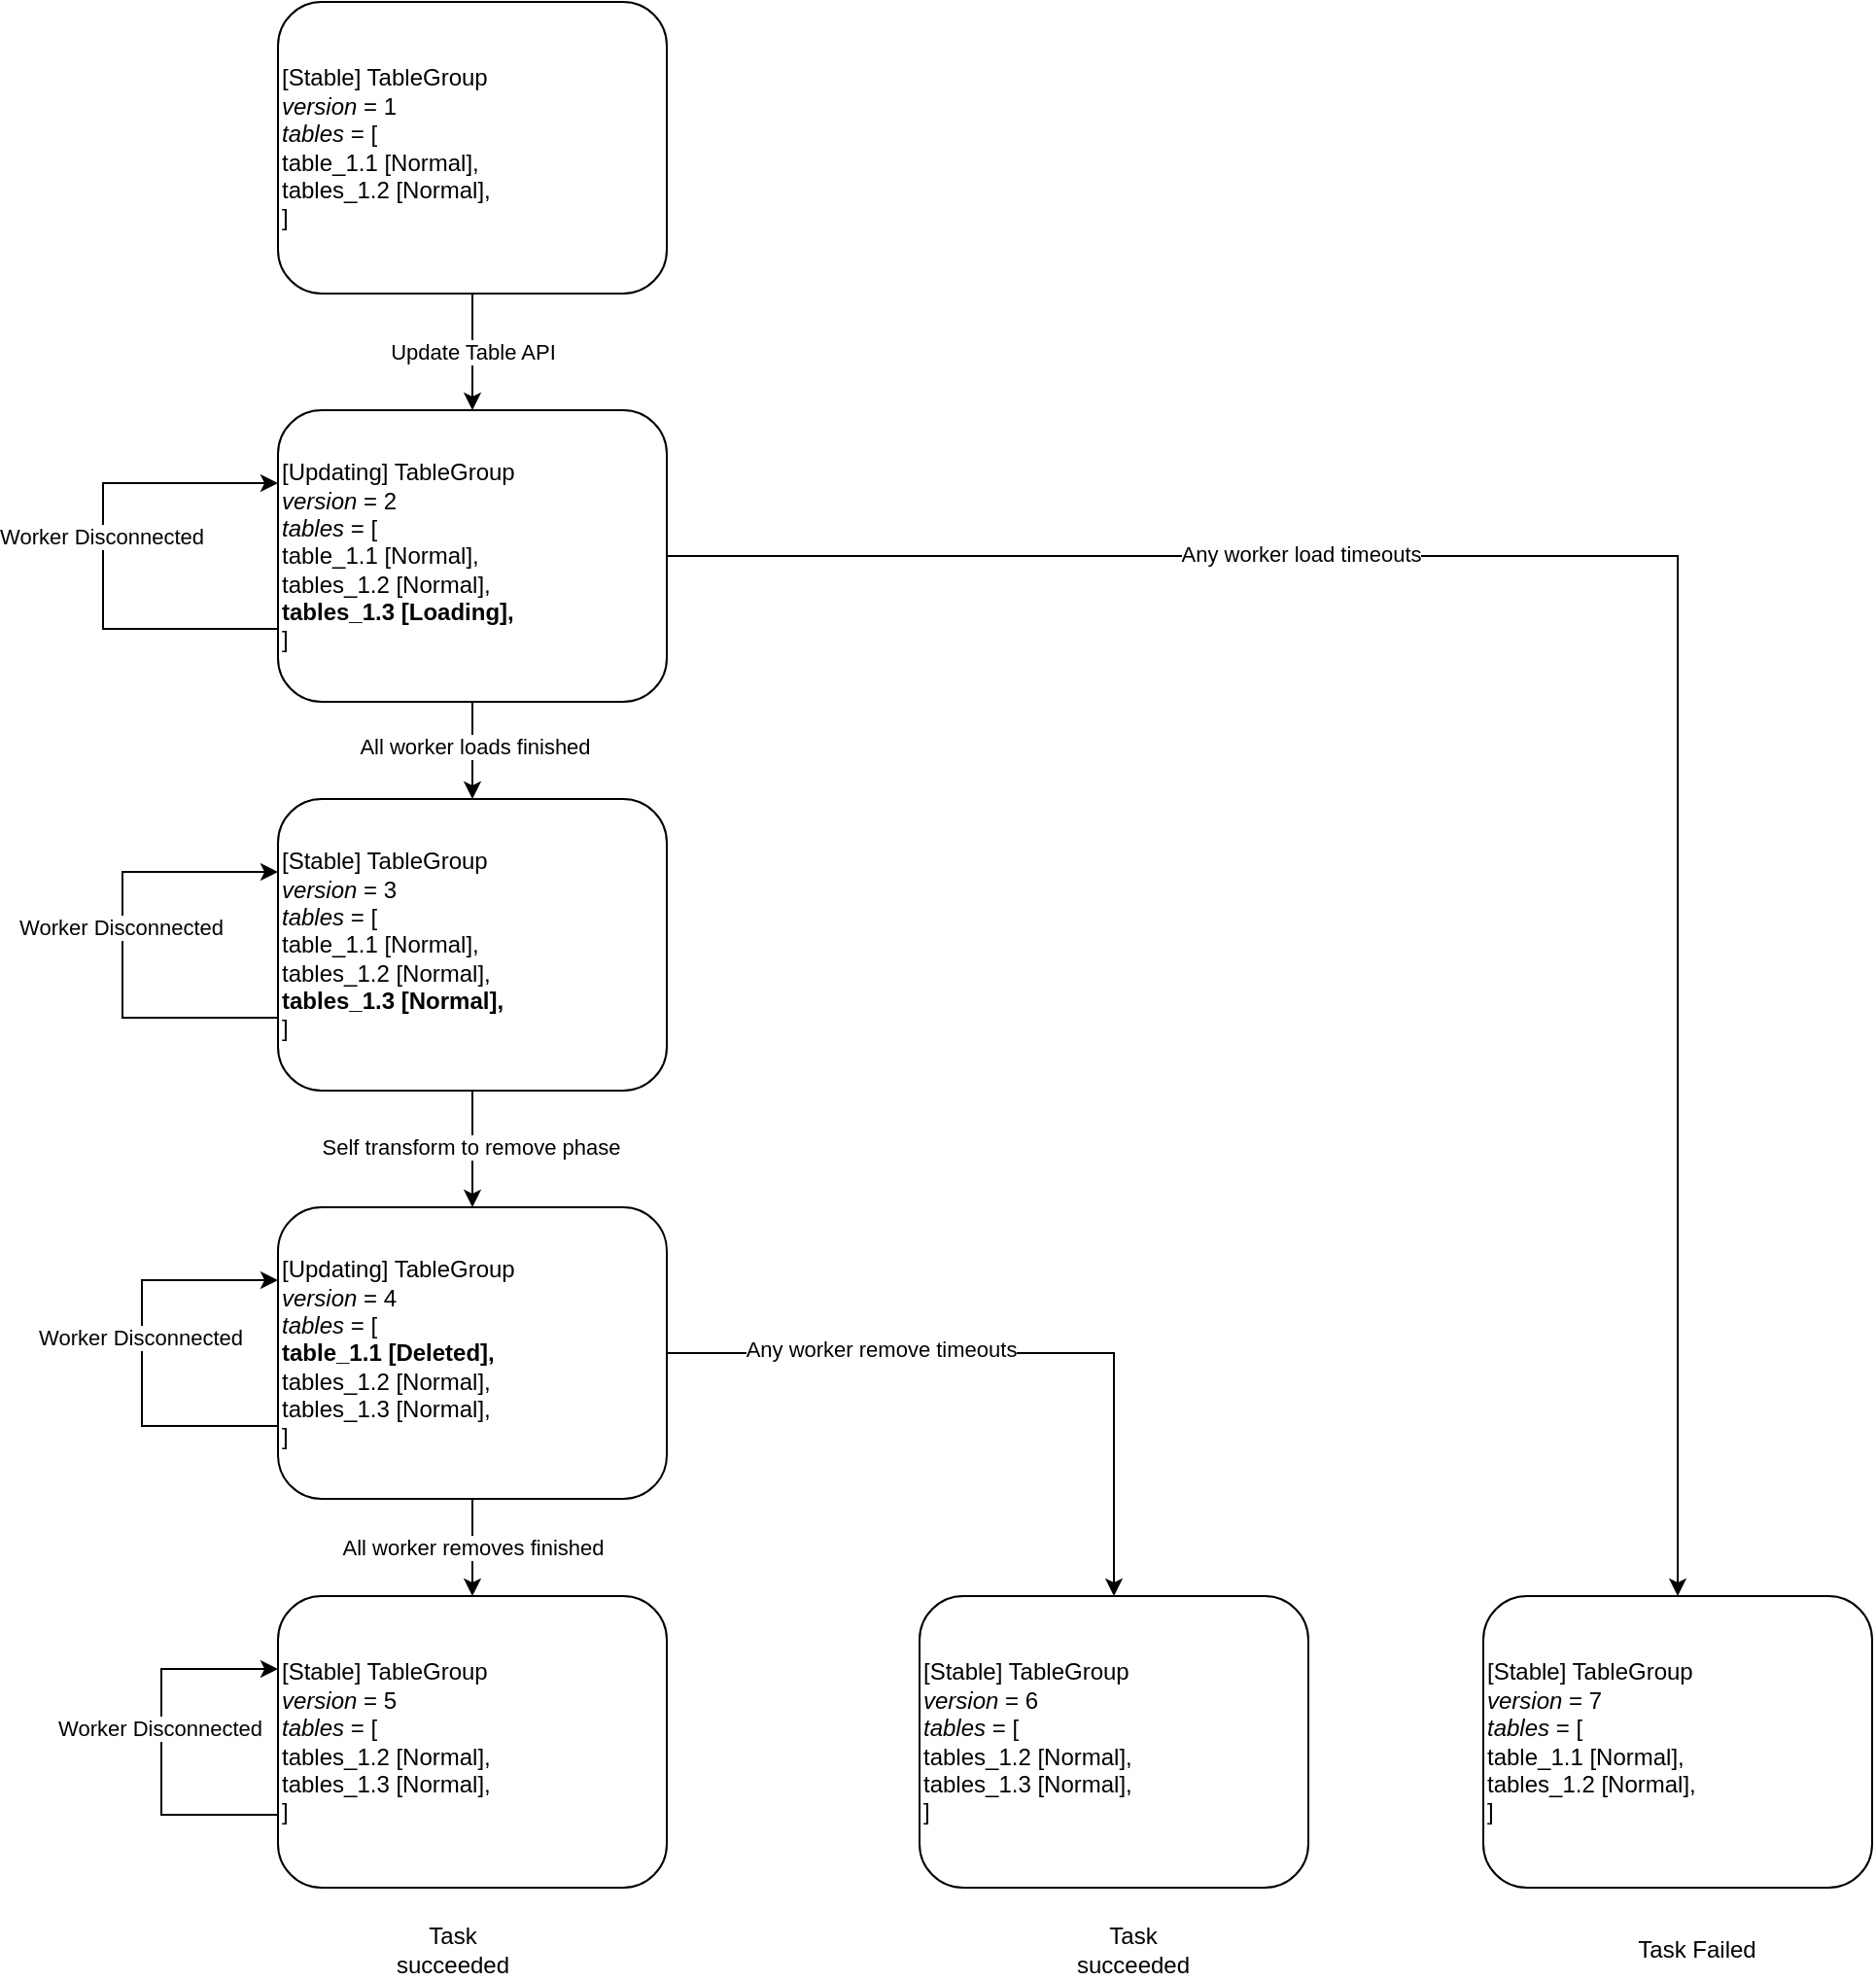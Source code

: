 <mxfile version="21.6.7" type="github">
  <diagram id="C5RBs43oDa-KdzZeNtuy" name="Page-1">
    <mxGraphModel dx="1242" dy="716" grid="1" gridSize="10" guides="1" tooltips="1" connect="1" arrows="1" fold="1" page="1" pageScale="1" pageWidth="827" pageHeight="1169" math="0" shadow="0">
      <root>
        <mxCell id="WIyWlLk6GJQsqaUBKTNV-0" />
        <mxCell id="WIyWlLk6GJQsqaUBKTNV-1" parent="WIyWlLk6GJQsqaUBKTNV-0" />
        <mxCell id="1zIS1Z5wWjw19xIFXZXJ-1" value="[Stable] TableGroup&lt;br&gt;&lt;i&gt;version&lt;/i&gt; = 1&lt;br&gt;&lt;i&gt;tables&lt;/i&gt; = [&lt;br&gt;table_1.1 [Normal], &lt;br&gt;tables_1.2 [Normal],&lt;br&gt;]" style="rounded=1;whiteSpace=wrap;html=1;fontSize=12;glass=0;strokeWidth=1;shadow=0;align=left;" parent="WIyWlLk6GJQsqaUBKTNV-1" vertex="1">
          <mxGeometry x="240" y="73" width="200" height="150" as="geometry" />
        </mxCell>
        <mxCell id="1zIS1Z5wWjw19xIFXZXJ-12" style="edgeStyle=orthogonalEdgeStyle;rounded=0;orthogonalLoop=1;jettySize=auto;html=1;" parent="WIyWlLk6GJQsqaUBKTNV-1" source="1zIS1Z5wWjw19xIFXZXJ-2" target="1zIS1Z5wWjw19xIFXZXJ-3" edge="1">
          <mxGeometry relative="1" as="geometry" />
        </mxCell>
        <mxCell id="1zIS1Z5wWjw19xIFXZXJ-13" value="All worker loads finished" style="edgeLabel;html=1;align=center;verticalAlign=middle;resizable=0;points=[];" parent="1zIS1Z5wWjw19xIFXZXJ-12" connectable="0" vertex="1">
          <mxGeometry x="-0.089" y="1" relative="1" as="geometry">
            <mxPoint as="offset" />
          </mxGeometry>
        </mxCell>
        <mxCell id="1zIS1Z5wWjw19xIFXZXJ-33" style="edgeStyle=orthogonalEdgeStyle;rounded=0;orthogonalLoop=1;jettySize=auto;html=1;entryX=0.5;entryY=0;entryDx=0;entryDy=0;" parent="WIyWlLk6GJQsqaUBKTNV-1" source="1zIS1Z5wWjw19xIFXZXJ-2" target="1zIS1Z5wWjw19xIFXZXJ-26" edge="1">
          <mxGeometry relative="1" as="geometry">
            <Array as="points">
              <mxPoint x="960" y="358" />
            </Array>
          </mxGeometry>
        </mxCell>
        <mxCell id="1zIS1Z5wWjw19xIFXZXJ-37" value="Any worker load timeouts" style="edgeLabel;html=1;align=center;verticalAlign=middle;resizable=0;points=[];" parent="1zIS1Z5wWjw19xIFXZXJ-33" connectable="0" vertex="1">
          <mxGeometry x="-0.382" y="1" relative="1" as="geometry">
            <mxPoint as="offset" />
          </mxGeometry>
        </mxCell>
        <mxCell id="1zIS1Z5wWjw19xIFXZXJ-2" value="[Updating] TableGroup&lt;br&gt;&lt;i&gt;version&lt;/i&gt; = 2&lt;br&gt;&lt;i&gt;tables&lt;/i&gt; = [&lt;br&gt;table_1.1 [Normal], &lt;br&gt;tables_1.2 [Normal],&lt;br&gt;&lt;b&gt;tables_1.3 [Loading],&lt;/b&gt;&lt;br&gt;]" style="rounded=1;whiteSpace=wrap;html=1;fontSize=12;glass=0;strokeWidth=1;shadow=0;align=left;sketch=0;" parent="WIyWlLk6GJQsqaUBKTNV-1" vertex="1">
          <mxGeometry x="240" y="283" width="200" height="150" as="geometry" />
        </mxCell>
        <mxCell id="1zIS1Z5wWjw19xIFXZXJ-15" style="edgeStyle=orthogonalEdgeStyle;rounded=0;orthogonalLoop=1;jettySize=auto;html=1;entryX=0.5;entryY=0;entryDx=0;entryDy=0;" parent="WIyWlLk6GJQsqaUBKTNV-1" source="1zIS1Z5wWjw19xIFXZXJ-3" target="1zIS1Z5wWjw19xIFXZXJ-14" edge="1">
          <mxGeometry relative="1" as="geometry" />
        </mxCell>
        <mxCell id="1zIS1Z5wWjw19xIFXZXJ-17" value="Self transform to remove phase" style="edgeLabel;html=1;align=center;verticalAlign=middle;resizable=0;points=[];" parent="1zIS1Z5wWjw19xIFXZXJ-15" connectable="0" vertex="1">
          <mxGeometry x="-0.044" y="-1" relative="1" as="geometry">
            <mxPoint as="offset" />
          </mxGeometry>
        </mxCell>
        <mxCell id="1zIS1Z5wWjw19xIFXZXJ-3" value="[Stable] TableGroup&lt;br&gt;&lt;i&gt;version&lt;/i&gt; = 3&lt;br&gt;&lt;i&gt;tables&lt;/i&gt; = [&lt;br&gt;table_1.1 [Normal], &lt;br&gt;tables_1.2 [Normal],&lt;br&gt;&lt;b&gt;tables_1.3 [Normal],&lt;/b&gt;&lt;br&gt;]" style="rounded=1;whiteSpace=wrap;html=1;fontSize=12;glass=0;strokeWidth=1;shadow=0;align=left;" parent="WIyWlLk6GJQsqaUBKTNV-1" vertex="1">
          <mxGeometry x="240" y="483" width="200" height="150" as="geometry" />
        </mxCell>
        <mxCell id="1zIS1Z5wWjw19xIFXZXJ-7" value="" style="edgeStyle=elbowEdgeStyle;elbow=horizontal;endArrow=classic;html=1;rounded=0;exitX=0;exitY=0.75;exitDx=0;exitDy=0;entryX=0;entryY=0.25;entryDx=0;entryDy=0;" parent="WIyWlLk6GJQsqaUBKTNV-1" source="1zIS1Z5wWjw19xIFXZXJ-2" target="1zIS1Z5wWjw19xIFXZXJ-2" edge="1">
          <mxGeometry width="50" height="50" relative="1" as="geometry">
            <mxPoint x="310" y="423" as="sourcePoint" />
            <mxPoint x="360" y="373" as="targetPoint" />
            <Array as="points">
              <mxPoint x="150" y="393" />
              <mxPoint x="200" y="403" />
              <mxPoint x="160" y="393" />
            </Array>
          </mxGeometry>
        </mxCell>
        <mxCell id="1zIS1Z5wWjw19xIFXZXJ-11" value="Worker Disconnected" style="edgeLabel;html=1;align=center;verticalAlign=middle;resizable=0;points=[];" parent="1zIS1Z5wWjw19xIFXZXJ-7" connectable="0" vertex="1">
          <mxGeometry x="0.086" y="1" relative="1" as="geometry">
            <mxPoint y="1" as="offset" />
          </mxGeometry>
        </mxCell>
        <mxCell id="1zIS1Z5wWjw19xIFXZXJ-9" value="" style="endArrow=classic;html=1;rounded=0;exitX=0.5;exitY=1;exitDx=0;exitDy=0;entryX=0.5;entryY=0;entryDx=0;entryDy=0;" parent="WIyWlLk6GJQsqaUBKTNV-1" source="1zIS1Z5wWjw19xIFXZXJ-1" target="1zIS1Z5wWjw19xIFXZXJ-2" edge="1">
          <mxGeometry width="50" height="50" relative="1" as="geometry">
            <mxPoint x="390" y="493" as="sourcePoint" />
            <mxPoint x="440" y="443" as="targetPoint" />
          </mxGeometry>
        </mxCell>
        <mxCell id="1zIS1Z5wWjw19xIFXZXJ-10" value="Update Table API" style="edgeLabel;html=1;align=center;verticalAlign=middle;resizable=0;points=[];" parent="1zIS1Z5wWjw19xIFXZXJ-9" connectable="0" vertex="1">
          <mxGeometry relative="1" as="geometry">
            <mxPoint as="offset" />
          </mxGeometry>
        </mxCell>
        <mxCell id="1zIS1Z5wWjw19xIFXZXJ-19" value="All worker removes finished" style="edgeStyle=orthogonalEdgeStyle;rounded=0;orthogonalLoop=1;jettySize=auto;html=1;entryX=0.5;entryY=0;entryDx=0;entryDy=0;" parent="WIyWlLk6GJQsqaUBKTNV-1" source="1zIS1Z5wWjw19xIFXZXJ-14" target="1zIS1Z5wWjw19xIFXZXJ-18" edge="1">
          <mxGeometry relative="1" as="geometry" />
        </mxCell>
        <mxCell id="1zIS1Z5wWjw19xIFXZXJ-41" style="edgeStyle=orthogonalEdgeStyle;rounded=0;orthogonalLoop=1;jettySize=auto;html=1;entryX=0.5;entryY=0;entryDx=0;entryDy=0;" parent="WIyWlLk6GJQsqaUBKTNV-1" source="1zIS1Z5wWjw19xIFXZXJ-14" target="1zIS1Z5wWjw19xIFXZXJ-38" edge="1">
          <mxGeometry relative="1" as="geometry" />
        </mxCell>
        <mxCell id="1zIS1Z5wWjw19xIFXZXJ-42" value="Any worker remove timeouts" style="edgeLabel;html=1;align=center;verticalAlign=middle;resizable=0;points=[];" parent="1zIS1Z5wWjw19xIFXZXJ-41" connectable="0" vertex="1">
          <mxGeometry x="-0.381" y="2" relative="1" as="geometry">
            <mxPoint as="offset" />
          </mxGeometry>
        </mxCell>
        <mxCell id="1zIS1Z5wWjw19xIFXZXJ-14" value="[Updating] TableGroup&lt;br&gt;&lt;i&gt;version&lt;/i&gt; = 4&lt;br&gt;&lt;i&gt;tables&lt;/i&gt; = [&lt;br&gt;&lt;b&gt;table_1.1 [Deleted], &lt;/b&gt;&lt;br&gt;tables_1.2 [Normal],&lt;br&gt;tables_1.3 [Normal],&lt;br&gt;]" style="rounded=1;whiteSpace=wrap;html=1;fontSize=12;glass=0;strokeWidth=1;shadow=0;align=left;" parent="WIyWlLk6GJQsqaUBKTNV-1" vertex="1">
          <mxGeometry x="240" y="693" width="200" height="150" as="geometry" />
        </mxCell>
        <mxCell id="1zIS1Z5wWjw19xIFXZXJ-18" value="[Stable] TableGroup&lt;br&gt;&lt;i&gt;version&lt;/i&gt; = 5&lt;br&gt;&lt;i&gt;tables&lt;/i&gt; = [&lt;br&gt;tables_1.2 [Normal],&lt;br&gt;tables_1.3 [Normal],&lt;br&gt;]" style="rounded=1;whiteSpace=wrap;html=1;fontSize=12;glass=0;strokeWidth=1;shadow=0;align=left;" parent="WIyWlLk6GJQsqaUBKTNV-1" vertex="1">
          <mxGeometry x="240" y="893" width="200" height="150" as="geometry" />
        </mxCell>
        <mxCell id="1zIS1Z5wWjw19xIFXZXJ-20" value="" style="edgeStyle=elbowEdgeStyle;elbow=horizontal;endArrow=classic;html=1;rounded=0;exitX=0;exitY=0.75;exitDx=0;exitDy=0;entryX=0;entryY=0.25;entryDx=0;entryDy=0;" parent="WIyWlLk6GJQsqaUBKTNV-1" source="1zIS1Z5wWjw19xIFXZXJ-3" target="1zIS1Z5wWjw19xIFXZXJ-3" edge="1">
          <mxGeometry width="50" height="50" relative="1" as="geometry">
            <mxPoint x="250" y="425.5" as="sourcePoint" />
            <mxPoint x="250" y="350.5" as="targetPoint" />
            <Array as="points">
              <mxPoint x="160" y="403" />
              <mxPoint x="210" y="413" />
              <mxPoint x="170" y="403" />
            </Array>
          </mxGeometry>
        </mxCell>
        <mxCell id="1zIS1Z5wWjw19xIFXZXJ-21" value="Worker Disconnected" style="edgeLabel;html=1;align=center;verticalAlign=middle;resizable=0;points=[];" parent="1zIS1Z5wWjw19xIFXZXJ-20" connectable="0" vertex="1">
          <mxGeometry x="0.086" y="1" relative="1" as="geometry">
            <mxPoint y="1" as="offset" />
          </mxGeometry>
        </mxCell>
        <mxCell id="1zIS1Z5wWjw19xIFXZXJ-22" value="" style="edgeStyle=elbowEdgeStyle;elbow=horizontal;endArrow=classic;html=1;rounded=0;exitX=0;exitY=0.75;exitDx=0;exitDy=0;entryX=0;entryY=0.25;entryDx=0;entryDy=0;" parent="WIyWlLk6GJQsqaUBKTNV-1" source="1zIS1Z5wWjw19xIFXZXJ-14" target="1zIS1Z5wWjw19xIFXZXJ-14" edge="1">
          <mxGeometry width="50" height="50" relative="1" as="geometry">
            <mxPoint x="250" y="665.5" as="sourcePoint" />
            <mxPoint x="250" y="590.5" as="targetPoint" />
            <Array as="points">
              <mxPoint x="170" y="413" />
              <mxPoint x="220" y="423" />
              <mxPoint x="180" y="413" />
            </Array>
          </mxGeometry>
        </mxCell>
        <mxCell id="1zIS1Z5wWjw19xIFXZXJ-23" value="Worker Disconnected" style="edgeLabel;html=1;align=center;verticalAlign=middle;resizable=0;points=[];" parent="1zIS1Z5wWjw19xIFXZXJ-22" connectable="0" vertex="1">
          <mxGeometry x="0.086" y="1" relative="1" as="geometry">
            <mxPoint y="1" as="offset" />
          </mxGeometry>
        </mxCell>
        <mxCell id="1zIS1Z5wWjw19xIFXZXJ-24" value="" style="edgeStyle=elbowEdgeStyle;elbow=horizontal;endArrow=classic;html=1;rounded=0;exitX=0;exitY=0.75;exitDx=0;exitDy=0;entryX=0;entryY=0.25;entryDx=0;entryDy=0;" parent="WIyWlLk6GJQsqaUBKTNV-1" source="1zIS1Z5wWjw19xIFXZXJ-18" target="1zIS1Z5wWjw19xIFXZXJ-18" edge="1">
          <mxGeometry width="50" height="50" relative="1" as="geometry">
            <mxPoint x="250" y="905.5" as="sourcePoint" />
            <mxPoint x="250" y="830.5" as="targetPoint" />
            <Array as="points">
              <mxPoint x="180" y="423" />
              <mxPoint x="230" y="433" />
              <mxPoint x="190" y="423" />
            </Array>
          </mxGeometry>
        </mxCell>
        <mxCell id="1zIS1Z5wWjw19xIFXZXJ-25" value="Worker Disconnected" style="edgeLabel;html=1;align=center;verticalAlign=middle;resizable=0;points=[];" parent="1zIS1Z5wWjw19xIFXZXJ-24" connectable="0" vertex="1">
          <mxGeometry x="0.086" y="1" relative="1" as="geometry">
            <mxPoint y="1" as="offset" />
          </mxGeometry>
        </mxCell>
        <mxCell id="1zIS1Z5wWjw19xIFXZXJ-26" value="[Stable] TableGroup&lt;br&gt;&lt;i&gt;version&lt;/i&gt; = 7&lt;br&gt;&lt;i&gt;tables&lt;/i&gt; = [&lt;br&gt;table_1.1 [Normal], &lt;br&gt;tables_1.2 [Normal],&lt;br&gt;]" style="rounded=1;whiteSpace=wrap;html=1;fontSize=12;glass=0;strokeWidth=1;shadow=0;align=left;" parent="WIyWlLk6GJQsqaUBKTNV-1" vertex="1">
          <mxGeometry x="860" y="893" width="200" height="150" as="geometry" />
        </mxCell>
        <mxCell id="1zIS1Z5wWjw19xIFXZXJ-38" value="[Stable] TableGroup&lt;br&gt;&lt;i&gt;version&lt;/i&gt; = 6&lt;br&gt;&lt;i&gt;tables&lt;/i&gt; = [&lt;br&gt;tables_1.2 [Normal],&lt;br&gt;tables_1.3 [Normal],&lt;br&gt;]" style="rounded=1;whiteSpace=wrap;html=1;fontSize=12;glass=0;strokeWidth=1;shadow=0;align=left;" parent="WIyWlLk6GJQsqaUBKTNV-1" vertex="1">
          <mxGeometry x="570" y="893" width="200" height="150" as="geometry" />
        </mxCell>
        <mxCell id="1zIS1Z5wWjw19xIFXZXJ-39" value="Task succeeded" style="text;html=1;strokeColor=none;fillColor=none;align=center;verticalAlign=middle;whiteSpace=wrap;rounded=0;glass=0;sketch=0;" parent="WIyWlLk6GJQsqaUBKTNV-1" vertex="1">
          <mxGeometry x="290" y="1060" width="80" height="30" as="geometry" />
        </mxCell>
        <mxCell id="BClilhlXpO_PW91z_hb7-1" value="Task Failed" style="text;html=1;strokeColor=none;fillColor=none;align=center;verticalAlign=middle;whiteSpace=wrap;rounded=0;glass=0;sketch=0;" parent="WIyWlLk6GJQsqaUBKTNV-1" vertex="1">
          <mxGeometry x="930" y="1060" width="80" height="30" as="geometry" />
        </mxCell>
        <mxCell id="rLL1DSuo8GMYny0V-oEl-0" value="Task succeeded" style="text;html=1;strokeColor=none;fillColor=none;align=center;verticalAlign=middle;whiteSpace=wrap;rounded=0;glass=0;sketch=0;" parent="WIyWlLk6GJQsqaUBKTNV-1" vertex="1">
          <mxGeometry x="640" y="1060" width="80" height="30" as="geometry" />
        </mxCell>
      </root>
    </mxGraphModel>
  </diagram>
</mxfile>
